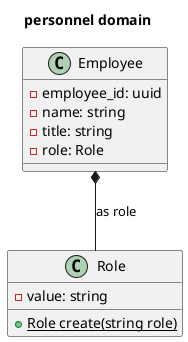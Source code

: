 @startuml person_domain
title personnel domain

'== Entities ==
class Employee {
    -employee_id: uuid
    -name: string
    -title: string
    -role: Role
}

'== Value objects ==
class Role {
    -value: string
    +{static}Role create(string role)
}

'== Associations ==
Employee *-- Role : as role

@enduml